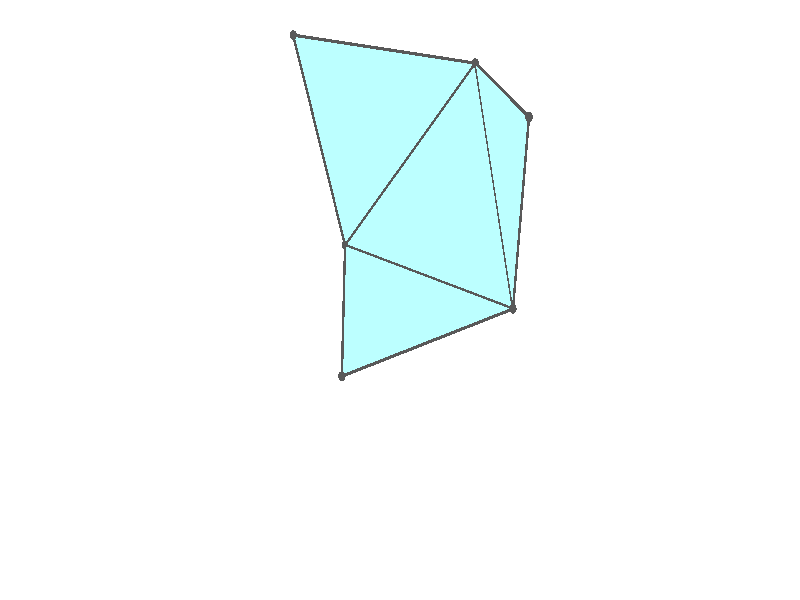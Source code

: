 #version 3.7;
global_settings{assumed_gamma 1.0}
camera{perspective location <18.750000000000000000000000, 10.825317547305481014063844, 12.499999999999996447286321> right <0.133333333333333331482962, -0.230940107675850353485814, -0.000000000000000000000000> up <-0.064951905283832905846353, -0.037499999999999998612221, 0.129903810567665811692706> direction <0.750000000000000111022302, 0.433012701892219298294151, 0.499999999999999944488849> sky <-0.433012701892219298294151, -0.249999999999999944488849, 0.866025403784438707610605> look_at <18.000000000000000000000000, 10.392304845413262270881205, 11.999999999999996447286321>}
light_source{<18.750000000000000000000000, 10.825317547305481014063844, 12.499999999999996447286321> rgb<1.0,1.0,1.0>}
background{rgb<1,1,1>}
union{union{object{union{sphere{<-0.471404520791031456106168, 0.816496580927726034460079, -0.064197606084326785946814>,0.029999999999999998889777}sphere{<-0.471404520791032122239983, -0.816496580927725923437777, -0.064197606084326785946814>,0.029999999999999998889777}sphere{<0.942809041582063356301546, -0.000000000000000230921615, -0.064197606084326785946814>,0.029999999999999998889777}} pigment{rgb<0.1,0.1,0.1>}}object{union{cylinder{<-0.471404520791031456106168, 0.816496580927726034460079, -0.064197606084326785946814>,<-0.471404520791032122239983, -0.816496580927725923437777, -0.064197606084326785946814>,0.010000000000000000208167}cylinder{<-0.471404520791032122239983, -0.816496580927725923437777, -0.064197606084326785946814>,<0.942809041582063356301546, -0.000000000000000230921615, -0.064197606084326785946814>,0.010000000000000000208167}cylinder{<0.942809041582063356301546, -0.000000000000000230921615, -0.064197606084326785946814>,<-0.471404520791031456106168, 0.816496580927726034460079, -0.064197606084326785946814>,0.010000000000000000208167}} pigment{rgb<0.1,0.1,0.1>}}object{polygon{3.000000000000000000000000,<-0.471404520791031456106168, 0.816496580927726034460079, -0.064197606084326785946814>,<-0.471404520791032122239983, -0.816496580927725923437777, -0.064197606084326785946814>,<0.942809041582063356301546, -0.000000000000000230921615, -0.064197606084326785946814>} pigment{rgbft<0.5,1.0,1.0,0.1,0.1>}}}union{object{union{sphere{<-0.471404520791031456106168, 0.816496580927726034460079, -0.064197606084326841457965>,0.029999999999999998889777}sphere{<-0.471404520791032177751134, -0.816496580927725923437777, -0.064197606084326841457965>,0.029999999999999998889777}sphere{<-1.274018137628712743492088, 0.000000000000000692700765, 1.100195532879801874059922>,0.029999999999999998889777}} pigment{rgb<0.1,0.1,0.1>}}object{union{cylinder{<-0.471404520791031456106168, 0.816496580927726034460079, -0.064197606084326841457965>,<-0.471404520791032177751134, -0.816496580927725923437777, -0.064197606084326841457965>,0.010000000000000000208167}cylinder{<-0.471404520791032177751134, -0.816496580927725923437777, -0.064197606084326841457965>,<-1.274018137628712743492088, 0.000000000000000692700765, 1.100195532879801874059922>,0.010000000000000000208167}cylinder{<-1.274018137628712743492088, 0.000000000000000692700765, 1.100195532879801874059922>,<-0.471404520791031456106168, 0.816496580927726034460079, -0.064197606084326841457965>,0.010000000000000000208167}} pigment{rgb<0.1,0.1,0.1>}}object{polygon{3.000000000000000000000000,<-0.471404520791031456106168, 0.816496580927726034460079, -0.064197606084326841457965>,<-0.471404520791032177751134, -0.816496580927725923437777, -0.064197606084326841457965>,<-1.274018137628712743492088, 0.000000000000000692700765, 1.100195532879801874059922>} pigment{rgbft<0.5,1.0,1.0,0.1,0.1>}}}union{object{union{sphere{<-0.141762976992478917370732, -1.103332072068604619019538, 1.509247188082517565632656>,0.029999999999999998889777}sphere{<-0.471404520791032233262285, -0.816496580927725590370869, -0.064197606084326785946814>,0.029999999999999998889777}sphere{<-1.274018137628712299402878, 0.000000000000000666133815, 1.100195532879801874059922>,0.029999999999999998889777}} pigment{rgb<0.1,0.1,0.1>}}object{union{cylinder{<-0.141762976992478917370732, -1.103332072068604619019538, 1.509247188082517565632656>,<-0.471404520791032233262285, -0.816496580927725590370869, -0.064197606084326785946814>,0.010000000000000000208167}cylinder{<-0.471404520791032233262285, -0.816496580927725590370869, -0.064197606084326785946814>,<-1.274018137628712299402878, 0.000000000000000666133815, 1.100195532879801874059922>,0.010000000000000000208167}cylinder{<-1.274018137628712299402878, 0.000000000000000666133815, 1.100195532879801874059922>,<-0.141762976992478917370732, -1.103332072068604619019538, 1.509247188082517565632656>,0.010000000000000000208167}} pigment{rgb<0.1,0.1,0.1>}}object{polygon{3.000000000000000000000000,<-0.141762976992478917370732, -1.103332072068604619019538, 1.509247188082517565632656>,<-0.471404520791032233262285, -0.816496580927725590370869, -0.064197606084326785946814>,<-1.274018137628712299402878, 0.000000000000000666133815, 1.100195532879801874059922>} pigment{rgbft<0.5,1.0,1.0,0.1,0.1>}}}union{object{union{sphere{<-0.471404520791031567128471, 0.816496580927726256504684, -0.064197606084326785946814>,0.029999999999999998889777}sphere{<-0.141762976992477973681162, 1.103332072068604841064143, 1.509247188082517787677261>,0.029999999999999998889777}sphere{<-1.274018137628712743492088, 0.000000000000000444089210, 1.100195532879801874059922>,0.029999999999999998889777}} pigment{rgb<0.1,0.1,0.1>}}object{union{cylinder{<-0.471404520791031567128471, 0.816496580927726256504684, -0.064197606084326785946814>,<-0.141762976992477973681162, 1.103332072068604841064143, 1.509247188082517787677261>,0.010000000000000000208167}cylinder{<-0.141762976992477973681162, 1.103332072068604841064143, 1.509247188082517787677261>,<-1.274018137628712743492088, 0.000000000000000444089210, 1.100195532879801874059922>,0.010000000000000000208167}cylinder{<-1.274018137628712743492088, 0.000000000000000444089210, 1.100195532879801874059922>,<-0.471404520791031567128471, 0.816496580927726256504684, -0.064197606084326785946814>,0.010000000000000000208167}} pigment{rgb<0.1,0.1,0.1>}}object{polygon{3.000000000000000000000000,<-0.471404520791031567128471, 0.816496580927726256504684, -0.064197606084326785946814>,<-0.141762976992477973681162, 1.103332072068604841064143, 1.509247188082517787677261>,<-1.274018137628712743492088, 0.000000000000000444089210, 1.100195532879801874059922>} pigment{rgbft<0.5,1.0,1.0,0.1,0.1>}}}}
